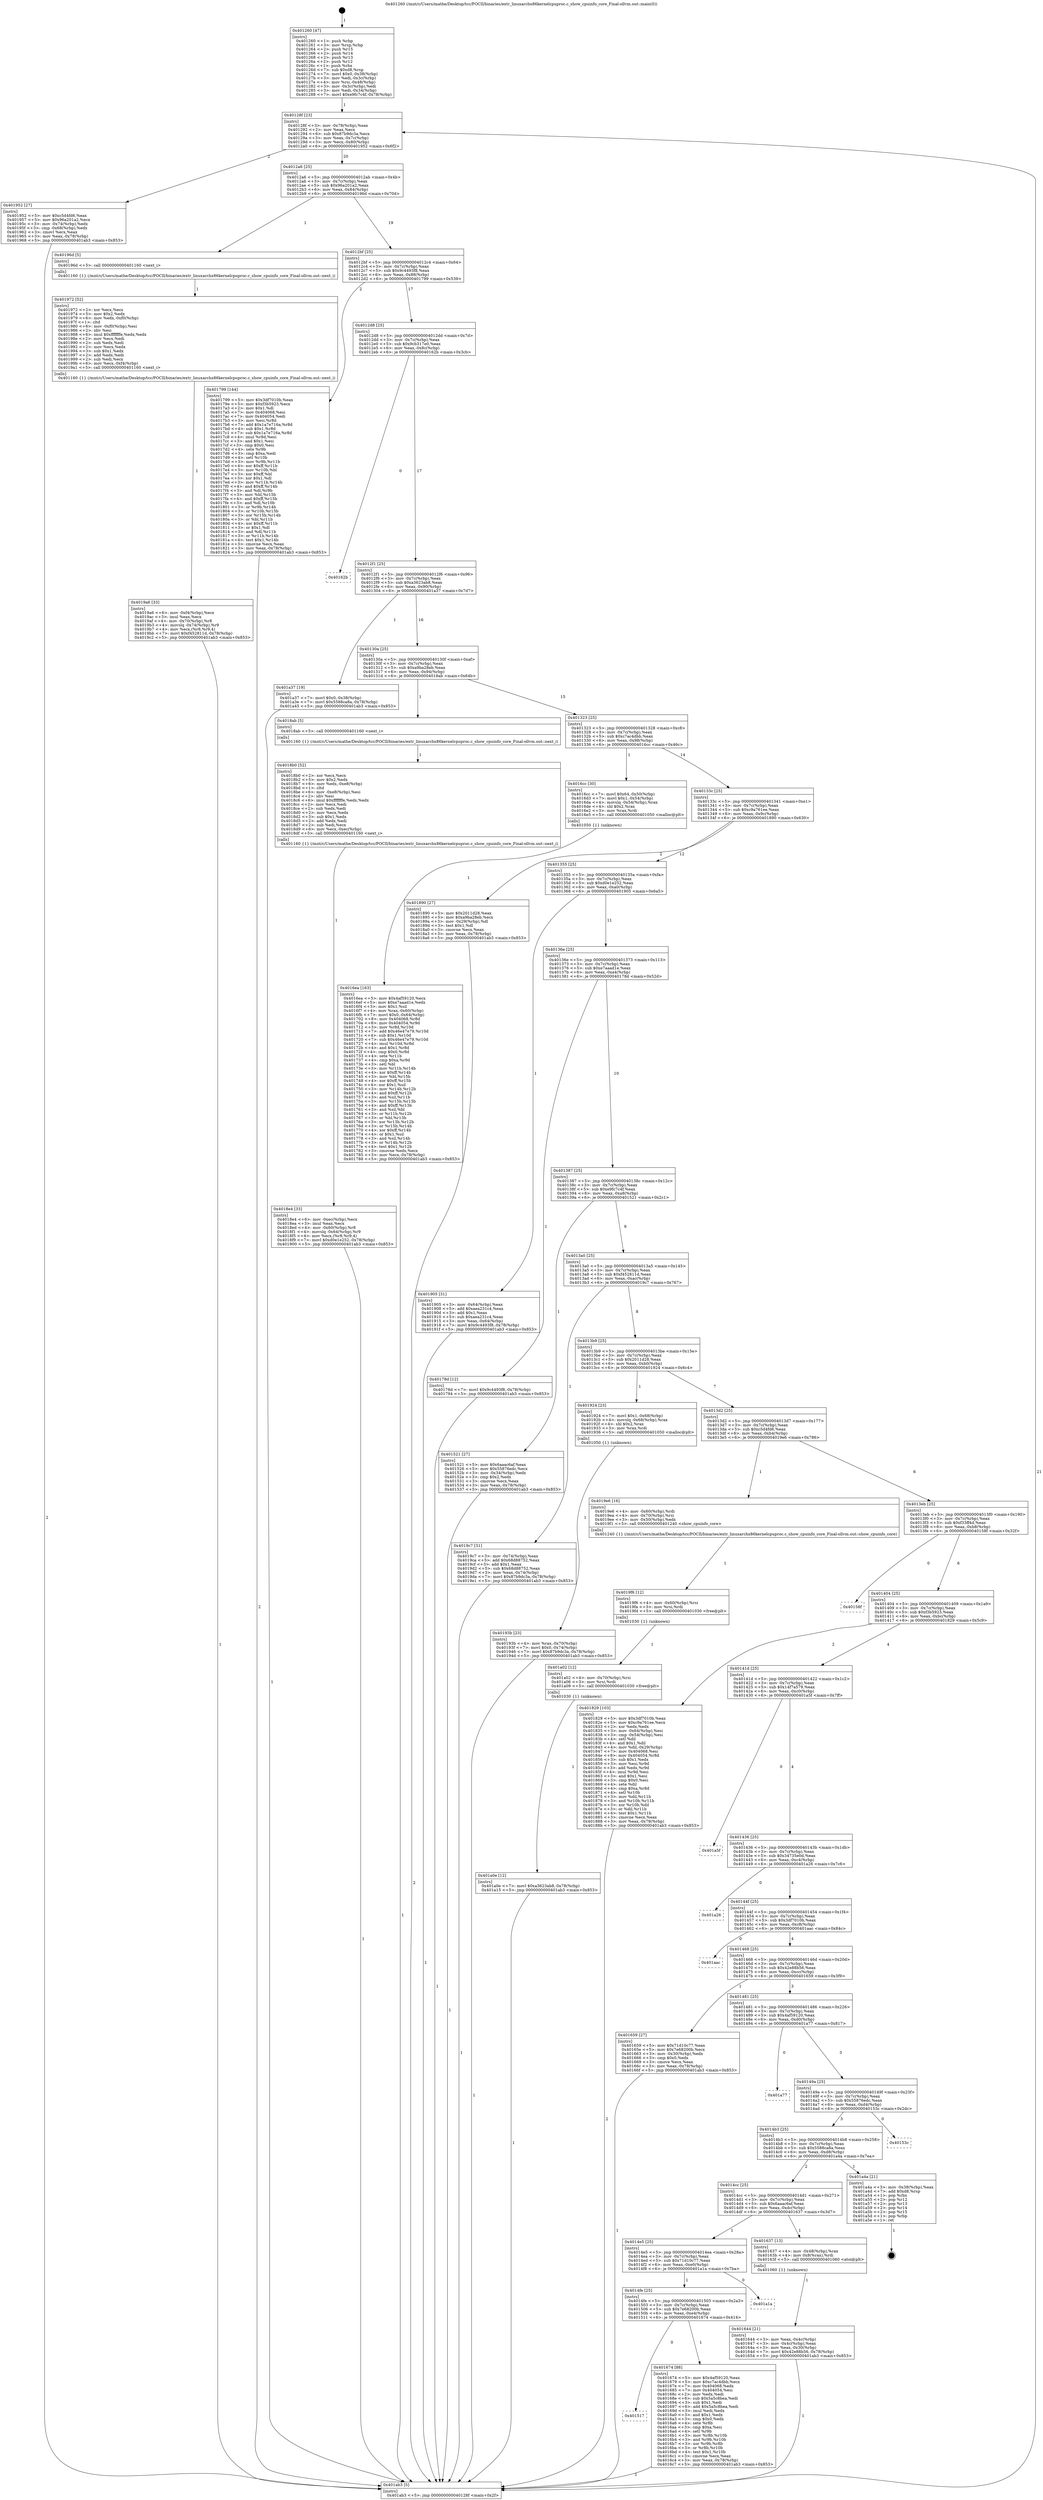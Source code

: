 digraph "0x401260" {
  label = "0x401260 (/mnt/c/Users/mathe/Desktop/tcc/POCII/binaries/extr_linuxarchx86kernelcpuproc.c_show_cpuinfo_core_Final-ollvm.out::main(0))"
  labelloc = "t"
  node[shape=record]

  Entry [label="",width=0.3,height=0.3,shape=circle,fillcolor=black,style=filled]
  "0x40128f" [label="{
     0x40128f [23]\l
     | [instrs]\l
     &nbsp;&nbsp;0x40128f \<+3\>: mov -0x78(%rbp),%eax\l
     &nbsp;&nbsp;0x401292 \<+2\>: mov %eax,%ecx\l
     &nbsp;&nbsp;0x401294 \<+6\>: sub $0x87b9dc3a,%ecx\l
     &nbsp;&nbsp;0x40129a \<+3\>: mov %eax,-0x7c(%rbp)\l
     &nbsp;&nbsp;0x40129d \<+3\>: mov %ecx,-0x80(%rbp)\l
     &nbsp;&nbsp;0x4012a0 \<+6\>: je 0000000000401952 \<main+0x6f2\>\l
  }"]
  "0x401952" [label="{
     0x401952 [27]\l
     | [instrs]\l
     &nbsp;&nbsp;0x401952 \<+5\>: mov $0xc5d4fd6,%eax\l
     &nbsp;&nbsp;0x401957 \<+5\>: mov $0x96a201a2,%ecx\l
     &nbsp;&nbsp;0x40195c \<+3\>: mov -0x74(%rbp),%edx\l
     &nbsp;&nbsp;0x40195f \<+3\>: cmp -0x68(%rbp),%edx\l
     &nbsp;&nbsp;0x401962 \<+3\>: cmovl %ecx,%eax\l
     &nbsp;&nbsp;0x401965 \<+3\>: mov %eax,-0x78(%rbp)\l
     &nbsp;&nbsp;0x401968 \<+5\>: jmp 0000000000401ab3 \<main+0x853\>\l
  }"]
  "0x4012a6" [label="{
     0x4012a6 [25]\l
     | [instrs]\l
     &nbsp;&nbsp;0x4012a6 \<+5\>: jmp 00000000004012ab \<main+0x4b\>\l
     &nbsp;&nbsp;0x4012ab \<+3\>: mov -0x7c(%rbp),%eax\l
     &nbsp;&nbsp;0x4012ae \<+5\>: sub $0x96a201a2,%eax\l
     &nbsp;&nbsp;0x4012b3 \<+6\>: mov %eax,-0x84(%rbp)\l
     &nbsp;&nbsp;0x4012b9 \<+6\>: je 000000000040196d \<main+0x70d\>\l
  }"]
  Exit [label="",width=0.3,height=0.3,shape=circle,fillcolor=black,style=filled,peripheries=2]
  "0x40196d" [label="{
     0x40196d [5]\l
     | [instrs]\l
     &nbsp;&nbsp;0x40196d \<+5\>: call 0000000000401160 \<next_i\>\l
     | [calls]\l
     &nbsp;&nbsp;0x401160 \{1\} (/mnt/c/Users/mathe/Desktop/tcc/POCII/binaries/extr_linuxarchx86kernelcpuproc.c_show_cpuinfo_core_Final-ollvm.out::next_i)\l
  }"]
  "0x4012bf" [label="{
     0x4012bf [25]\l
     | [instrs]\l
     &nbsp;&nbsp;0x4012bf \<+5\>: jmp 00000000004012c4 \<main+0x64\>\l
     &nbsp;&nbsp;0x4012c4 \<+3\>: mov -0x7c(%rbp),%eax\l
     &nbsp;&nbsp;0x4012c7 \<+5\>: sub $0x9c4493f8,%eax\l
     &nbsp;&nbsp;0x4012cc \<+6\>: mov %eax,-0x88(%rbp)\l
     &nbsp;&nbsp;0x4012d2 \<+6\>: je 0000000000401799 \<main+0x539\>\l
  }"]
  "0x401a0e" [label="{
     0x401a0e [12]\l
     | [instrs]\l
     &nbsp;&nbsp;0x401a0e \<+7\>: movl $0xa3623ab8,-0x78(%rbp)\l
     &nbsp;&nbsp;0x401a15 \<+5\>: jmp 0000000000401ab3 \<main+0x853\>\l
  }"]
  "0x401799" [label="{
     0x401799 [144]\l
     | [instrs]\l
     &nbsp;&nbsp;0x401799 \<+5\>: mov $0x3df7010b,%eax\l
     &nbsp;&nbsp;0x40179e \<+5\>: mov $0xf3b5923,%ecx\l
     &nbsp;&nbsp;0x4017a3 \<+2\>: mov $0x1,%dl\l
     &nbsp;&nbsp;0x4017a5 \<+7\>: mov 0x404068,%esi\l
     &nbsp;&nbsp;0x4017ac \<+7\>: mov 0x404054,%edi\l
     &nbsp;&nbsp;0x4017b3 \<+3\>: mov %esi,%r8d\l
     &nbsp;&nbsp;0x4017b6 \<+7\>: add $0x1a7e716a,%r8d\l
     &nbsp;&nbsp;0x4017bd \<+4\>: sub $0x1,%r8d\l
     &nbsp;&nbsp;0x4017c1 \<+7\>: sub $0x1a7e716a,%r8d\l
     &nbsp;&nbsp;0x4017c8 \<+4\>: imul %r8d,%esi\l
     &nbsp;&nbsp;0x4017cc \<+3\>: and $0x1,%esi\l
     &nbsp;&nbsp;0x4017cf \<+3\>: cmp $0x0,%esi\l
     &nbsp;&nbsp;0x4017d2 \<+4\>: sete %r9b\l
     &nbsp;&nbsp;0x4017d6 \<+3\>: cmp $0xa,%edi\l
     &nbsp;&nbsp;0x4017d9 \<+4\>: setl %r10b\l
     &nbsp;&nbsp;0x4017dd \<+3\>: mov %r9b,%r11b\l
     &nbsp;&nbsp;0x4017e0 \<+4\>: xor $0xff,%r11b\l
     &nbsp;&nbsp;0x4017e4 \<+3\>: mov %r10b,%bl\l
     &nbsp;&nbsp;0x4017e7 \<+3\>: xor $0xff,%bl\l
     &nbsp;&nbsp;0x4017ea \<+3\>: xor $0x1,%dl\l
     &nbsp;&nbsp;0x4017ed \<+3\>: mov %r11b,%r14b\l
     &nbsp;&nbsp;0x4017f0 \<+4\>: and $0xff,%r14b\l
     &nbsp;&nbsp;0x4017f4 \<+3\>: and %dl,%r9b\l
     &nbsp;&nbsp;0x4017f7 \<+3\>: mov %bl,%r15b\l
     &nbsp;&nbsp;0x4017fa \<+4\>: and $0xff,%r15b\l
     &nbsp;&nbsp;0x4017fe \<+3\>: and %dl,%r10b\l
     &nbsp;&nbsp;0x401801 \<+3\>: or %r9b,%r14b\l
     &nbsp;&nbsp;0x401804 \<+3\>: or %r10b,%r15b\l
     &nbsp;&nbsp;0x401807 \<+3\>: xor %r15b,%r14b\l
     &nbsp;&nbsp;0x40180a \<+3\>: or %bl,%r11b\l
     &nbsp;&nbsp;0x40180d \<+4\>: xor $0xff,%r11b\l
     &nbsp;&nbsp;0x401811 \<+3\>: or $0x1,%dl\l
     &nbsp;&nbsp;0x401814 \<+3\>: and %dl,%r11b\l
     &nbsp;&nbsp;0x401817 \<+3\>: or %r11b,%r14b\l
     &nbsp;&nbsp;0x40181a \<+4\>: test $0x1,%r14b\l
     &nbsp;&nbsp;0x40181e \<+3\>: cmovne %ecx,%eax\l
     &nbsp;&nbsp;0x401821 \<+3\>: mov %eax,-0x78(%rbp)\l
     &nbsp;&nbsp;0x401824 \<+5\>: jmp 0000000000401ab3 \<main+0x853\>\l
  }"]
  "0x4012d8" [label="{
     0x4012d8 [25]\l
     | [instrs]\l
     &nbsp;&nbsp;0x4012d8 \<+5\>: jmp 00000000004012dd \<main+0x7d\>\l
     &nbsp;&nbsp;0x4012dd \<+3\>: mov -0x7c(%rbp),%eax\l
     &nbsp;&nbsp;0x4012e0 \<+5\>: sub $0x9cb317e0,%eax\l
     &nbsp;&nbsp;0x4012e5 \<+6\>: mov %eax,-0x8c(%rbp)\l
     &nbsp;&nbsp;0x4012eb \<+6\>: je 000000000040162b \<main+0x3cb\>\l
  }"]
  "0x401a02" [label="{
     0x401a02 [12]\l
     | [instrs]\l
     &nbsp;&nbsp;0x401a02 \<+4\>: mov -0x70(%rbp),%rsi\l
     &nbsp;&nbsp;0x401a06 \<+3\>: mov %rsi,%rdi\l
     &nbsp;&nbsp;0x401a09 \<+5\>: call 0000000000401030 \<free@plt\>\l
     | [calls]\l
     &nbsp;&nbsp;0x401030 \{1\} (unknown)\l
  }"]
  "0x40162b" [label="{
     0x40162b\l
  }", style=dashed]
  "0x4012f1" [label="{
     0x4012f1 [25]\l
     | [instrs]\l
     &nbsp;&nbsp;0x4012f1 \<+5\>: jmp 00000000004012f6 \<main+0x96\>\l
     &nbsp;&nbsp;0x4012f6 \<+3\>: mov -0x7c(%rbp),%eax\l
     &nbsp;&nbsp;0x4012f9 \<+5\>: sub $0xa3623ab8,%eax\l
     &nbsp;&nbsp;0x4012fe \<+6\>: mov %eax,-0x90(%rbp)\l
     &nbsp;&nbsp;0x401304 \<+6\>: je 0000000000401a37 \<main+0x7d7\>\l
  }"]
  "0x4019f6" [label="{
     0x4019f6 [12]\l
     | [instrs]\l
     &nbsp;&nbsp;0x4019f6 \<+4\>: mov -0x60(%rbp),%rsi\l
     &nbsp;&nbsp;0x4019fa \<+3\>: mov %rsi,%rdi\l
     &nbsp;&nbsp;0x4019fd \<+5\>: call 0000000000401030 \<free@plt\>\l
     | [calls]\l
     &nbsp;&nbsp;0x401030 \{1\} (unknown)\l
  }"]
  "0x401a37" [label="{
     0x401a37 [19]\l
     | [instrs]\l
     &nbsp;&nbsp;0x401a37 \<+7\>: movl $0x0,-0x38(%rbp)\l
     &nbsp;&nbsp;0x401a3e \<+7\>: movl $0x5588ca8a,-0x78(%rbp)\l
     &nbsp;&nbsp;0x401a45 \<+5\>: jmp 0000000000401ab3 \<main+0x853\>\l
  }"]
  "0x40130a" [label="{
     0x40130a [25]\l
     | [instrs]\l
     &nbsp;&nbsp;0x40130a \<+5\>: jmp 000000000040130f \<main+0xaf\>\l
     &nbsp;&nbsp;0x40130f \<+3\>: mov -0x7c(%rbp),%eax\l
     &nbsp;&nbsp;0x401312 \<+5\>: sub $0xa9ba28eb,%eax\l
     &nbsp;&nbsp;0x401317 \<+6\>: mov %eax,-0x94(%rbp)\l
     &nbsp;&nbsp;0x40131d \<+6\>: je 00000000004018ab \<main+0x64b\>\l
  }"]
  "0x4019a6" [label="{
     0x4019a6 [33]\l
     | [instrs]\l
     &nbsp;&nbsp;0x4019a6 \<+6\>: mov -0xf4(%rbp),%ecx\l
     &nbsp;&nbsp;0x4019ac \<+3\>: imul %eax,%ecx\l
     &nbsp;&nbsp;0x4019af \<+4\>: mov -0x70(%rbp),%r8\l
     &nbsp;&nbsp;0x4019b3 \<+4\>: movslq -0x74(%rbp),%r9\l
     &nbsp;&nbsp;0x4019b7 \<+4\>: mov %ecx,(%r8,%r9,4)\l
     &nbsp;&nbsp;0x4019bb \<+7\>: movl $0xf452811d,-0x78(%rbp)\l
     &nbsp;&nbsp;0x4019c2 \<+5\>: jmp 0000000000401ab3 \<main+0x853\>\l
  }"]
  "0x4018ab" [label="{
     0x4018ab [5]\l
     | [instrs]\l
     &nbsp;&nbsp;0x4018ab \<+5\>: call 0000000000401160 \<next_i\>\l
     | [calls]\l
     &nbsp;&nbsp;0x401160 \{1\} (/mnt/c/Users/mathe/Desktop/tcc/POCII/binaries/extr_linuxarchx86kernelcpuproc.c_show_cpuinfo_core_Final-ollvm.out::next_i)\l
  }"]
  "0x401323" [label="{
     0x401323 [25]\l
     | [instrs]\l
     &nbsp;&nbsp;0x401323 \<+5\>: jmp 0000000000401328 \<main+0xc8\>\l
     &nbsp;&nbsp;0x401328 \<+3\>: mov -0x7c(%rbp),%eax\l
     &nbsp;&nbsp;0x40132b \<+5\>: sub $0xc7ac4dbb,%eax\l
     &nbsp;&nbsp;0x401330 \<+6\>: mov %eax,-0x98(%rbp)\l
     &nbsp;&nbsp;0x401336 \<+6\>: je 00000000004016cc \<main+0x46c\>\l
  }"]
  "0x401972" [label="{
     0x401972 [52]\l
     | [instrs]\l
     &nbsp;&nbsp;0x401972 \<+2\>: xor %ecx,%ecx\l
     &nbsp;&nbsp;0x401974 \<+5\>: mov $0x2,%edx\l
     &nbsp;&nbsp;0x401979 \<+6\>: mov %edx,-0xf0(%rbp)\l
     &nbsp;&nbsp;0x40197f \<+1\>: cltd\l
     &nbsp;&nbsp;0x401980 \<+6\>: mov -0xf0(%rbp),%esi\l
     &nbsp;&nbsp;0x401986 \<+2\>: idiv %esi\l
     &nbsp;&nbsp;0x401988 \<+6\>: imul $0xfffffffe,%edx,%edx\l
     &nbsp;&nbsp;0x40198e \<+2\>: mov %ecx,%edi\l
     &nbsp;&nbsp;0x401990 \<+2\>: sub %edx,%edi\l
     &nbsp;&nbsp;0x401992 \<+2\>: mov %ecx,%edx\l
     &nbsp;&nbsp;0x401994 \<+3\>: sub $0x1,%edx\l
     &nbsp;&nbsp;0x401997 \<+2\>: add %edx,%edi\l
     &nbsp;&nbsp;0x401999 \<+2\>: sub %edi,%ecx\l
     &nbsp;&nbsp;0x40199b \<+6\>: mov %ecx,-0xf4(%rbp)\l
     &nbsp;&nbsp;0x4019a1 \<+5\>: call 0000000000401160 \<next_i\>\l
     | [calls]\l
     &nbsp;&nbsp;0x401160 \{1\} (/mnt/c/Users/mathe/Desktop/tcc/POCII/binaries/extr_linuxarchx86kernelcpuproc.c_show_cpuinfo_core_Final-ollvm.out::next_i)\l
  }"]
  "0x4016cc" [label="{
     0x4016cc [30]\l
     | [instrs]\l
     &nbsp;&nbsp;0x4016cc \<+7\>: movl $0x64,-0x50(%rbp)\l
     &nbsp;&nbsp;0x4016d3 \<+7\>: movl $0x1,-0x54(%rbp)\l
     &nbsp;&nbsp;0x4016da \<+4\>: movslq -0x54(%rbp),%rax\l
     &nbsp;&nbsp;0x4016de \<+4\>: shl $0x2,%rax\l
     &nbsp;&nbsp;0x4016e2 \<+3\>: mov %rax,%rdi\l
     &nbsp;&nbsp;0x4016e5 \<+5\>: call 0000000000401050 \<malloc@plt\>\l
     | [calls]\l
     &nbsp;&nbsp;0x401050 \{1\} (unknown)\l
  }"]
  "0x40133c" [label="{
     0x40133c [25]\l
     | [instrs]\l
     &nbsp;&nbsp;0x40133c \<+5\>: jmp 0000000000401341 \<main+0xe1\>\l
     &nbsp;&nbsp;0x401341 \<+3\>: mov -0x7c(%rbp),%eax\l
     &nbsp;&nbsp;0x401344 \<+5\>: sub $0xc9a761ee,%eax\l
     &nbsp;&nbsp;0x401349 \<+6\>: mov %eax,-0x9c(%rbp)\l
     &nbsp;&nbsp;0x40134f \<+6\>: je 0000000000401890 \<main+0x630\>\l
  }"]
  "0x40193b" [label="{
     0x40193b [23]\l
     | [instrs]\l
     &nbsp;&nbsp;0x40193b \<+4\>: mov %rax,-0x70(%rbp)\l
     &nbsp;&nbsp;0x40193f \<+7\>: movl $0x0,-0x74(%rbp)\l
     &nbsp;&nbsp;0x401946 \<+7\>: movl $0x87b9dc3a,-0x78(%rbp)\l
     &nbsp;&nbsp;0x40194d \<+5\>: jmp 0000000000401ab3 \<main+0x853\>\l
  }"]
  "0x401890" [label="{
     0x401890 [27]\l
     | [instrs]\l
     &nbsp;&nbsp;0x401890 \<+5\>: mov $0x2011d28,%eax\l
     &nbsp;&nbsp;0x401895 \<+5\>: mov $0xa9ba28eb,%ecx\l
     &nbsp;&nbsp;0x40189a \<+3\>: mov -0x29(%rbp),%dl\l
     &nbsp;&nbsp;0x40189d \<+3\>: test $0x1,%dl\l
     &nbsp;&nbsp;0x4018a0 \<+3\>: cmovne %ecx,%eax\l
     &nbsp;&nbsp;0x4018a3 \<+3\>: mov %eax,-0x78(%rbp)\l
     &nbsp;&nbsp;0x4018a6 \<+5\>: jmp 0000000000401ab3 \<main+0x853\>\l
  }"]
  "0x401355" [label="{
     0x401355 [25]\l
     | [instrs]\l
     &nbsp;&nbsp;0x401355 \<+5\>: jmp 000000000040135a \<main+0xfa\>\l
     &nbsp;&nbsp;0x40135a \<+3\>: mov -0x7c(%rbp),%eax\l
     &nbsp;&nbsp;0x40135d \<+5\>: sub $0xd0e1e252,%eax\l
     &nbsp;&nbsp;0x401362 \<+6\>: mov %eax,-0xa0(%rbp)\l
     &nbsp;&nbsp;0x401368 \<+6\>: je 0000000000401905 \<main+0x6a5\>\l
  }"]
  "0x4018e4" [label="{
     0x4018e4 [33]\l
     | [instrs]\l
     &nbsp;&nbsp;0x4018e4 \<+6\>: mov -0xec(%rbp),%ecx\l
     &nbsp;&nbsp;0x4018ea \<+3\>: imul %eax,%ecx\l
     &nbsp;&nbsp;0x4018ed \<+4\>: mov -0x60(%rbp),%r8\l
     &nbsp;&nbsp;0x4018f1 \<+4\>: movslq -0x64(%rbp),%r9\l
     &nbsp;&nbsp;0x4018f5 \<+4\>: mov %ecx,(%r8,%r9,4)\l
     &nbsp;&nbsp;0x4018f9 \<+7\>: movl $0xd0e1e252,-0x78(%rbp)\l
     &nbsp;&nbsp;0x401900 \<+5\>: jmp 0000000000401ab3 \<main+0x853\>\l
  }"]
  "0x401905" [label="{
     0x401905 [31]\l
     | [instrs]\l
     &nbsp;&nbsp;0x401905 \<+3\>: mov -0x64(%rbp),%eax\l
     &nbsp;&nbsp;0x401908 \<+5\>: add $0xaea231c4,%eax\l
     &nbsp;&nbsp;0x40190d \<+3\>: add $0x1,%eax\l
     &nbsp;&nbsp;0x401910 \<+5\>: sub $0xaea231c4,%eax\l
     &nbsp;&nbsp;0x401915 \<+3\>: mov %eax,-0x64(%rbp)\l
     &nbsp;&nbsp;0x401918 \<+7\>: movl $0x9c4493f8,-0x78(%rbp)\l
     &nbsp;&nbsp;0x40191f \<+5\>: jmp 0000000000401ab3 \<main+0x853\>\l
  }"]
  "0x40136e" [label="{
     0x40136e [25]\l
     | [instrs]\l
     &nbsp;&nbsp;0x40136e \<+5\>: jmp 0000000000401373 \<main+0x113\>\l
     &nbsp;&nbsp;0x401373 \<+3\>: mov -0x7c(%rbp),%eax\l
     &nbsp;&nbsp;0x401376 \<+5\>: sub $0xe7aaad1e,%eax\l
     &nbsp;&nbsp;0x40137b \<+6\>: mov %eax,-0xa4(%rbp)\l
     &nbsp;&nbsp;0x401381 \<+6\>: je 000000000040178d \<main+0x52d\>\l
  }"]
  "0x4018b0" [label="{
     0x4018b0 [52]\l
     | [instrs]\l
     &nbsp;&nbsp;0x4018b0 \<+2\>: xor %ecx,%ecx\l
     &nbsp;&nbsp;0x4018b2 \<+5\>: mov $0x2,%edx\l
     &nbsp;&nbsp;0x4018b7 \<+6\>: mov %edx,-0xe8(%rbp)\l
     &nbsp;&nbsp;0x4018bd \<+1\>: cltd\l
     &nbsp;&nbsp;0x4018be \<+6\>: mov -0xe8(%rbp),%esi\l
     &nbsp;&nbsp;0x4018c4 \<+2\>: idiv %esi\l
     &nbsp;&nbsp;0x4018c6 \<+6\>: imul $0xfffffffe,%edx,%edx\l
     &nbsp;&nbsp;0x4018cc \<+2\>: mov %ecx,%edi\l
     &nbsp;&nbsp;0x4018ce \<+2\>: sub %edx,%edi\l
     &nbsp;&nbsp;0x4018d0 \<+2\>: mov %ecx,%edx\l
     &nbsp;&nbsp;0x4018d2 \<+3\>: sub $0x1,%edx\l
     &nbsp;&nbsp;0x4018d5 \<+2\>: add %edx,%edi\l
     &nbsp;&nbsp;0x4018d7 \<+2\>: sub %edi,%ecx\l
     &nbsp;&nbsp;0x4018d9 \<+6\>: mov %ecx,-0xec(%rbp)\l
     &nbsp;&nbsp;0x4018df \<+5\>: call 0000000000401160 \<next_i\>\l
     | [calls]\l
     &nbsp;&nbsp;0x401160 \{1\} (/mnt/c/Users/mathe/Desktop/tcc/POCII/binaries/extr_linuxarchx86kernelcpuproc.c_show_cpuinfo_core_Final-ollvm.out::next_i)\l
  }"]
  "0x40178d" [label="{
     0x40178d [12]\l
     | [instrs]\l
     &nbsp;&nbsp;0x40178d \<+7\>: movl $0x9c4493f8,-0x78(%rbp)\l
     &nbsp;&nbsp;0x401794 \<+5\>: jmp 0000000000401ab3 \<main+0x853\>\l
  }"]
  "0x401387" [label="{
     0x401387 [25]\l
     | [instrs]\l
     &nbsp;&nbsp;0x401387 \<+5\>: jmp 000000000040138c \<main+0x12c\>\l
     &nbsp;&nbsp;0x40138c \<+3\>: mov -0x7c(%rbp),%eax\l
     &nbsp;&nbsp;0x40138f \<+5\>: sub $0xe9fc7c4f,%eax\l
     &nbsp;&nbsp;0x401394 \<+6\>: mov %eax,-0xa8(%rbp)\l
     &nbsp;&nbsp;0x40139a \<+6\>: je 0000000000401521 \<main+0x2c1\>\l
  }"]
  "0x4016ea" [label="{
     0x4016ea [163]\l
     | [instrs]\l
     &nbsp;&nbsp;0x4016ea \<+5\>: mov $0x4af59120,%ecx\l
     &nbsp;&nbsp;0x4016ef \<+5\>: mov $0xe7aaad1e,%edx\l
     &nbsp;&nbsp;0x4016f4 \<+3\>: mov $0x1,%sil\l
     &nbsp;&nbsp;0x4016f7 \<+4\>: mov %rax,-0x60(%rbp)\l
     &nbsp;&nbsp;0x4016fb \<+7\>: movl $0x0,-0x64(%rbp)\l
     &nbsp;&nbsp;0x401702 \<+8\>: mov 0x404068,%r8d\l
     &nbsp;&nbsp;0x40170a \<+8\>: mov 0x404054,%r9d\l
     &nbsp;&nbsp;0x401712 \<+3\>: mov %r8d,%r10d\l
     &nbsp;&nbsp;0x401715 \<+7\>: add $0x46e47e79,%r10d\l
     &nbsp;&nbsp;0x40171c \<+4\>: sub $0x1,%r10d\l
     &nbsp;&nbsp;0x401720 \<+7\>: sub $0x46e47e79,%r10d\l
     &nbsp;&nbsp;0x401727 \<+4\>: imul %r10d,%r8d\l
     &nbsp;&nbsp;0x40172b \<+4\>: and $0x1,%r8d\l
     &nbsp;&nbsp;0x40172f \<+4\>: cmp $0x0,%r8d\l
     &nbsp;&nbsp;0x401733 \<+4\>: sete %r11b\l
     &nbsp;&nbsp;0x401737 \<+4\>: cmp $0xa,%r9d\l
     &nbsp;&nbsp;0x40173b \<+3\>: setl %bl\l
     &nbsp;&nbsp;0x40173e \<+3\>: mov %r11b,%r14b\l
     &nbsp;&nbsp;0x401741 \<+4\>: xor $0xff,%r14b\l
     &nbsp;&nbsp;0x401745 \<+3\>: mov %bl,%r15b\l
     &nbsp;&nbsp;0x401748 \<+4\>: xor $0xff,%r15b\l
     &nbsp;&nbsp;0x40174c \<+4\>: xor $0x1,%sil\l
     &nbsp;&nbsp;0x401750 \<+3\>: mov %r14b,%r12b\l
     &nbsp;&nbsp;0x401753 \<+4\>: and $0xff,%r12b\l
     &nbsp;&nbsp;0x401757 \<+3\>: and %sil,%r11b\l
     &nbsp;&nbsp;0x40175a \<+3\>: mov %r15b,%r13b\l
     &nbsp;&nbsp;0x40175d \<+4\>: and $0xff,%r13b\l
     &nbsp;&nbsp;0x401761 \<+3\>: and %sil,%bl\l
     &nbsp;&nbsp;0x401764 \<+3\>: or %r11b,%r12b\l
     &nbsp;&nbsp;0x401767 \<+3\>: or %bl,%r13b\l
     &nbsp;&nbsp;0x40176a \<+3\>: xor %r13b,%r12b\l
     &nbsp;&nbsp;0x40176d \<+3\>: or %r15b,%r14b\l
     &nbsp;&nbsp;0x401770 \<+4\>: xor $0xff,%r14b\l
     &nbsp;&nbsp;0x401774 \<+4\>: or $0x1,%sil\l
     &nbsp;&nbsp;0x401778 \<+3\>: and %sil,%r14b\l
     &nbsp;&nbsp;0x40177b \<+3\>: or %r14b,%r12b\l
     &nbsp;&nbsp;0x40177e \<+4\>: test $0x1,%r12b\l
     &nbsp;&nbsp;0x401782 \<+3\>: cmovne %edx,%ecx\l
     &nbsp;&nbsp;0x401785 \<+3\>: mov %ecx,-0x78(%rbp)\l
     &nbsp;&nbsp;0x401788 \<+5\>: jmp 0000000000401ab3 \<main+0x853\>\l
  }"]
  "0x401521" [label="{
     0x401521 [27]\l
     | [instrs]\l
     &nbsp;&nbsp;0x401521 \<+5\>: mov $0x6aaac6af,%eax\l
     &nbsp;&nbsp;0x401526 \<+5\>: mov $0x55876edc,%ecx\l
     &nbsp;&nbsp;0x40152b \<+3\>: mov -0x34(%rbp),%edx\l
     &nbsp;&nbsp;0x40152e \<+3\>: cmp $0x2,%edx\l
     &nbsp;&nbsp;0x401531 \<+3\>: cmovne %ecx,%eax\l
     &nbsp;&nbsp;0x401534 \<+3\>: mov %eax,-0x78(%rbp)\l
     &nbsp;&nbsp;0x401537 \<+5\>: jmp 0000000000401ab3 \<main+0x853\>\l
  }"]
  "0x4013a0" [label="{
     0x4013a0 [25]\l
     | [instrs]\l
     &nbsp;&nbsp;0x4013a0 \<+5\>: jmp 00000000004013a5 \<main+0x145\>\l
     &nbsp;&nbsp;0x4013a5 \<+3\>: mov -0x7c(%rbp),%eax\l
     &nbsp;&nbsp;0x4013a8 \<+5\>: sub $0xf452811d,%eax\l
     &nbsp;&nbsp;0x4013ad \<+6\>: mov %eax,-0xac(%rbp)\l
     &nbsp;&nbsp;0x4013b3 \<+6\>: je 00000000004019c7 \<main+0x767\>\l
  }"]
  "0x401ab3" [label="{
     0x401ab3 [5]\l
     | [instrs]\l
     &nbsp;&nbsp;0x401ab3 \<+5\>: jmp 000000000040128f \<main+0x2f\>\l
  }"]
  "0x401260" [label="{
     0x401260 [47]\l
     | [instrs]\l
     &nbsp;&nbsp;0x401260 \<+1\>: push %rbp\l
     &nbsp;&nbsp;0x401261 \<+3\>: mov %rsp,%rbp\l
     &nbsp;&nbsp;0x401264 \<+2\>: push %r15\l
     &nbsp;&nbsp;0x401266 \<+2\>: push %r14\l
     &nbsp;&nbsp;0x401268 \<+2\>: push %r13\l
     &nbsp;&nbsp;0x40126a \<+2\>: push %r12\l
     &nbsp;&nbsp;0x40126c \<+1\>: push %rbx\l
     &nbsp;&nbsp;0x40126d \<+7\>: sub $0xd8,%rsp\l
     &nbsp;&nbsp;0x401274 \<+7\>: movl $0x0,-0x38(%rbp)\l
     &nbsp;&nbsp;0x40127b \<+3\>: mov %edi,-0x3c(%rbp)\l
     &nbsp;&nbsp;0x40127e \<+4\>: mov %rsi,-0x48(%rbp)\l
     &nbsp;&nbsp;0x401282 \<+3\>: mov -0x3c(%rbp),%edi\l
     &nbsp;&nbsp;0x401285 \<+3\>: mov %edi,-0x34(%rbp)\l
     &nbsp;&nbsp;0x401288 \<+7\>: movl $0xe9fc7c4f,-0x78(%rbp)\l
  }"]
  "0x401517" [label="{
     0x401517\l
  }", style=dashed]
  "0x4019c7" [label="{
     0x4019c7 [31]\l
     | [instrs]\l
     &nbsp;&nbsp;0x4019c7 \<+3\>: mov -0x74(%rbp),%eax\l
     &nbsp;&nbsp;0x4019ca \<+5\>: add $0x68d88752,%eax\l
     &nbsp;&nbsp;0x4019cf \<+3\>: add $0x1,%eax\l
     &nbsp;&nbsp;0x4019d2 \<+5\>: sub $0x68d88752,%eax\l
     &nbsp;&nbsp;0x4019d7 \<+3\>: mov %eax,-0x74(%rbp)\l
     &nbsp;&nbsp;0x4019da \<+7\>: movl $0x87b9dc3a,-0x78(%rbp)\l
     &nbsp;&nbsp;0x4019e1 \<+5\>: jmp 0000000000401ab3 \<main+0x853\>\l
  }"]
  "0x4013b9" [label="{
     0x4013b9 [25]\l
     | [instrs]\l
     &nbsp;&nbsp;0x4013b9 \<+5\>: jmp 00000000004013be \<main+0x15e\>\l
     &nbsp;&nbsp;0x4013be \<+3\>: mov -0x7c(%rbp),%eax\l
     &nbsp;&nbsp;0x4013c1 \<+5\>: sub $0x2011d28,%eax\l
     &nbsp;&nbsp;0x4013c6 \<+6\>: mov %eax,-0xb0(%rbp)\l
     &nbsp;&nbsp;0x4013cc \<+6\>: je 0000000000401924 \<main+0x6c4\>\l
  }"]
  "0x401674" [label="{
     0x401674 [88]\l
     | [instrs]\l
     &nbsp;&nbsp;0x401674 \<+5\>: mov $0x4af59120,%eax\l
     &nbsp;&nbsp;0x401679 \<+5\>: mov $0xc7ac4dbb,%ecx\l
     &nbsp;&nbsp;0x40167e \<+7\>: mov 0x404068,%edx\l
     &nbsp;&nbsp;0x401685 \<+7\>: mov 0x404054,%esi\l
     &nbsp;&nbsp;0x40168c \<+2\>: mov %edx,%edi\l
     &nbsp;&nbsp;0x40168e \<+6\>: sub $0x5a5c8bea,%edi\l
     &nbsp;&nbsp;0x401694 \<+3\>: sub $0x1,%edi\l
     &nbsp;&nbsp;0x401697 \<+6\>: add $0x5a5c8bea,%edi\l
     &nbsp;&nbsp;0x40169d \<+3\>: imul %edi,%edx\l
     &nbsp;&nbsp;0x4016a0 \<+3\>: and $0x1,%edx\l
     &nbsp;&nbsp;0x4016a3 \<+3\>: cmp $0x0,%edx\l
     &nbsp;&nbsp;0x4016a6 \<+4\>: sete %r8b\l
     &nbsp;&nbsp;0x4016aa \<+3\>: cmp $0xa,%esi\l
     &nbsp;&nbsp;0x4016ad \<+4\>: setl %r9b\l
     &nbsp;&nbsp;0x4016b1 \<+3\>: mov %r8b,%r10b\l
     &nbsp;&nbsp;0x4016b4 \<+3\>: and %r9b,%r10b\l
     &nbsp;&nbsp;0x4016b7 \<+3\>: xor %r9b,%r8b\l
     &nbsp;&nbsp;0x4016ba \<+3\>: or %r8b,%r10b\l
     &nbsp;&nbsp;0x4016bd \<+4\>: test $0x1,%r10b\l
     &nbsp;&nbsp;0x4016c1 \<+3\>: cmovne %ecx,%eax\l
     &nbsp;&nbsp;0x4016c4 \<+3\>: mov %eax,-0x78(%rbp)\l
     &nbsp;&nbsp;0x4016c7 \<+5\>: jmp 0000000000401ab3 \<main+0x853\>\l
  }"]
  "0x401924" [label="{
     0x401924 [23]\l
     | [instrs]\l
     &nbsp;&nbsp;0x401924 \<+7\>: movl $0x1,-0x68(%rbp)\l
     &nbsp;&nbsp;0x40192b \<+4\>: movslq -0x68(%rbp),%rax\l
     &nbsp;&nbsp;0x40192f \<+4\>: shl $0x2,%rax\l
     &nbsp;&nbsp;0x401933 \<+3\>: mov %rax,%rdi\l
     &nbsp;&nbsp;0x401936 \<+5\>: call 0000000000401050 \<malloc@plt\>\l
     | [calls]\l
     &nbsp;&nbsp;0x401050 \{1\} (unknown)\l
  }"]
  "0x4013d2" [label="{
     0x4013d2 [25]\l
     | [instrs]\l
     &nbsp;&nbsp;0x4013d2 \<+5\>: jmp 00000000004013d7 \<main+0x177\>\l
     &nbsp;&nbsp;0x4013d7 \<+3\>: mov -0x7c(%rbp),%eax\l
     &nbsp;&nbsp;0x4013da \<+5\>: sub $0xc5d4fd6,%eax\l
     &nbsp;&nbsp;0x4013df \<+6\>: mov %eax,-0xb4(%rbp)\l
     &nbsp;&nbsp;0x4013e5 \<+6\>: je 00000000004019e6 \<main+0x786\>\l
  }"]
  "0x4014fe" [label="{
     0x4014fe [25]\l
     | [instrs]\l
     &nbsp;&nbsp;0x4014fe \<+5\>: jmp 0000000000401503 \<main+0x2a3\>\l
     &nbsp;&nbsp;0x401503 \<+3\>: mov -0x7c(%rbp),%eax\l
     &nbsp;&nbsp;0x401506 \<+5\>: sub $0x7e68200b,%eax\l
     &nbsp;&nbsp;0x40150b \<+6\>: mov %eax,-0xe4(%rbp)\l
     &nbsp;&nbsp;0x401511 \<+6\>: je 0000000000401674 \<main+0x414\>\l
  }"]
  "0x4019e6" [label="{
     0x4019e6 [16]\l
     | [instrs]\l
     &nbsp;&nbsp;0x4019e6 \<+4\>: mov -0x60(%rbp),%rdi\l
     &nbsp;&nbsp;0x4019ea \<+4\>: mov -0x70(%rbp),%rsi\l
     &nbsp;&nbsp;0x4019ee \<+3\>: mov -0x50(%rbp),%edx\l
     &nbsp;&nbsp;0x4019f1 \<+5\>: call 0000000000401240 \<show_cpuinfo_core\>\l
     | [calls]\l
     &nbsp;&nbsp;0x401240 \{1\} (/mnt/c/Users/mathe/Desktop/tcc/POCII/binaries/extr_linuxarchx86kernelcpuproc.c_show_cpuinfo_core_Final-ollvm.out::show_cpuinfo_core)\l
  }"]
  "0x4013eb" [label="{
     0x4013eb [25]\l
     | [instrs]\l
     &nbsp;&nbsp;0x4013eb \<+5\>: jmp 00000000004013f0 \<main+0x190\>\l
     &nbsp;&nbsp;0x4013f0 \<+3\>: mov -0x7c(%rbp),%eax\l
     &nbsp;&nbsp;0x4013f3 \<+5\>: sub $0xf33ff4d,%eax\l
     &nbsp;&nbsp;0x4013f8 \<+6\>: mov %eax,-0xb8(%rbp)\l
     &nbsp;&nbsp;0x4013fe \<+6\>: je 000000000040158f \<main+0x32f\>\l
  }"]
  "0x401a1a" [label="{
     0x401a1a\l
  }", style=dashed]
  "0x40158f" [label="{
     0x40158f\l
  }", style=dashed]
  "0x401404" [label="{
     0x401404 [25]\l
     | [instrs]\l
     &nbsp;&nbsp;0x401404 \<+5\>: jmp 0000000000401409 \<main+0x1a9\>\l
     &nbsp;&nbsp;0x401409 \<+3\>: mov -0x7c(%rbp),%eax\l
     &nbsp;&nbsp;0x40140c \<+5\>: sub $0xf3b5923,%eax\l
     &nbsp;&nbsp;0x401411 \<+6\>: mov %eax,-0xbc(%rbp)\l
     &nbsp;&nbsp;0x401417 \<+6\>: je 0000000000401829 \<main+0x5c9\>\l
  }"]
  "0x401644" [label="{
     0x401644 [21]\l
     | [instrs]\l
     &nbsp;&nbsp;0x401644 \<+3\>: mov %eax,-0x4c(%rbp)\l
     &nbsp;&nbsp;0x401647 \<+3\>: mov -0x4c(%rbp),%eax\l
     &nbsp;&nbsp;0x40164a \<+3\>: mov %eax,-0x30(%rbp)\l
     &nbsp;&nbsp;0x40164d \<+7\>: movl $0x42e88b56,-0x78(%rbp)\l
     &nbsp;&nbsp;0x401654 \<+5\>: jmp 0000000000401ab3 \<main+0x853\>\l
  }"]
  "0x401829" [label="{
     0x401829 [103]\l
     | [instrs]\l
     &nbsp;&nbsp;0x401829 \<+5\>: mov $0x3df7010b,%eax\l
     &nbsp;&nbsp;0x40182e \<+5\>: mov $0xc9a761ee,%ecx\l
     &nbsp;&nbsp;0x401833 \<+2\>: xor %edx,%edx\l
     &nbsp;&nbsp;0x401835 \<+3\>: mov -0x64(%rbp),%esi\l
     &nbsp;&nbsp;0x401838 \<+3\>: cmp -0x54(%rbp),%esi\l
     &nbsp;&nbsp;0x40183b \<+4\>: setl %dil\l
     &nbsp;&nbsp;0x40183f \<+4\>: and $0x1,%dil\l
     &nbsp;&nbsp;0x401843 \<+4\>: mov %dil,-0x29(%rbp)\l
     &nbsp;&nbsp;0x401847 \<+7\>: mov 0x404068,%esi\l
     &nbsp;&nbsp;0x40184e \<+8\>: mov 0x404054,%r8d\l
     &nbsp;&nbsp;0x401856 \<+3\>: sub $0x1,%edx\l
     &nbsp;&nbsp;0x401859 \<+3\>: mov %esi,%r9d\l
     &nbsp;&nbsp;0x40185c \<+3\>: add %edx,%r9d\l
     &nbsp;&nbsp;0x40185f \<+4\>: imul %r9d,%esi\l
     &nbsp;&nbsp;0x401863 \<+3\>: and $0x1,%esi\l
     &nbsp;&nbsp;0x401866 \<+3\>: cmp $0x0,%esi\l
     &nbsp;&nbsp;0x401869 \<+4\>: sete %dil\l
     &nbsp;&nbsp;0x40186d \<+4\>: cmp $0xa,%r8d\l
     &nbsp;&nbsp;0x401871 \<+4\>: setl %r10b\l
     &nbsp;&nbsp;0x401875 \<+3\>: mov %dil,%r11b\l
     &nbsp;&nbsp;0x401878 \<+3\>: and %r10b,%r11b\l
     &nbsp;&nbsp;0x40187b \<+3\>: xor %r10b,%dil\l
     &nbsp;&nbsp;0x40187e \<+3\>: or %dil,%r11b\l
     &nbsp;&nbsp;0x401881 \<+4\>: test $0x1,%r11b\l
     &nbsp;&nbsp;0x401885 \<+3\>: cmovne %ecx,%eax\l
     &nbsp;&nbsp;0x401888 \<+3\>: mov %eax,-0x78(%rbp)\l
     &nbsp;&nbsp;0x40188b \<+5\>: jmp 0000000000401ab3 \<main+0x853\>\l
  }"]
  "0x40141d" [label="{
     0x40141d [25]\l
     | [instrs]\l
     &nbsp;&nbsp;0x40141d \<+5\>: jmp 0000000000401422 \<main+0x1c2\>\l
     &nbsp;&nbsp;0x401422 \<+3\>: mov -0x7c(%rbp),%eax\l
     &nbsp;&nbsp;0x401425 \<+5\>: sub $0x14f7a579,%eax\l
     &nbsp;&nbsp;0x40142a \<+6\>: mov %eax,-0xc0(%rbp)\l
     &nbsp;&nbsp;0x401430 \<+6\>: je 0000000000401a5f \<main+0x7ff\>\l
  }"]
  "0x4014e5" [label="{
     0x4014e5 [25]\l
     | [instrs]\l
     &nbsp;&nbsp;0x4014e5 \<+5\>: jmp 00000000004014ea \<main+0x28a\>\l
     &nbsp;&nbsp;0x4014ea \<+3\>: mov -0x7c(%rbp),%eax\l
     &nbsp;&nbsp;0x4014ed \<+5\>: sub $0x71d10c77,%eax\l
     &nbsp;&nbsp;0x4014f2 \<+6\>: mov %eax,-0xe0(%rbp)\l
     &nbsp;&nbsp;0x4014f8 \<+6\>: je 0000000000401a1a \<main+0x7ba\>\l
  }"]
  "0x401a5f" [label="{
     0x401a5f\l
  }", style=dashed]
  "0x401436" [label="{
     0x401436 [25]\l
     | [instrs]\l
     &nbsp;&nbsp;0x401436 \<+5\>: jmp 000000000040143b \<main+0x1db\>\l
     &nbsp;&nbsp;0x40143b \<+3\>: mov -0x7c(%rbp),%eax\l
     &nbsp;&nbsp;0x40143e \<+5\>: sub $0x34735e0d,%eax\l
     &nbsp;&nbsp;0x401443 \<+6\>: mov %eax,-0xc4(%rbp)\l
     &nbsp;&nbsp;0x401449 \<+6\>: je 0000000000401a26 \<main+0x7c6\>\l
  }"]
  "0x401637" [label="{
     0x401637 [13]\l
     | [instrs]\l
     &nbsp;&nbsp;0x401637 \<+4\>: mov -0x48(%rbp),%rax\l
     &nbsp;&nbsp;0x40163b \<+4\>: mov 0x8(%rax),%rdi\l
     &nbsp;&nbsp;0x40163f \<+5\>: call 0000000000401060 \<atoi@plt\>\l
     | [calls]\l
     &nbsp;&nbsp;0x401060 \{1\} (unknown)\l
  }"]
  "0x401a26" [label="{
     0x401a26\l
  }", style=dashed]
  "0x40144f" [label="{
     0x40144f [25]\l
     | [instrs]\l
     &nbsp;&nbsp;0x40144f \<+5\>: jmp 0000000000401454 \<main+0x1f4\>\l
     &nbsp;&nbsp;0x401454 \<+3\>: mov -0x7c(%rbp),%eax\l
     &nbsp;&nbsp;0x401457 \<+5\>: sub $0x3df7010b,%eax\l
     &nbsp;&nbsp;0x40145c \<+6\>: mov %eax,-0xc8(%rbp)\l
     &nbsp;&nbsp;0x401462 \<+6\>: je 0000000000401aac \<main+0x84c\>\l
  }"]
  "0x4014cc" [label="{
     0x4014cc [25]\l
     | [instrs]\l
     &nbsp;&nbsp;0x4014cc \<+5\>: jmp 00000000004014d1 \<main+0x271\>\l
     &nbsp;&nbsp;0x4014d1 \<+3\>: mov -0x7c(%rbp),%eax\l
     &nbsp;&nbsp;0x4014d4 \<+5\>: sub $0x6aaac6af,%eax\l
     &nbsp;&nbsp;0x4014d9 \<+6\>: mov %eax,-0xdc(%rbp)\l
     &nbsp;&nbsp;0x4014df \<+6\>: je 0000000000401637 \<main+0x3d7\>\l
  }"]
  "0x401aac" [label="{
     0x401aac\l
  }", style=dashed]
  "0x401468" [label="{
     0x401468 [25]\l
     | [instrs]\l
     &nbsp;&nbsp;0x401468 \<+5\>: jmp 000000000040146d \<main+0x20d\>\l
     &nbsp;&nbsp;0x40146d \<+3\>: mov -0x7c(%rbp),%eax\l
     &nbsp;&nbsp;0x401470 \<+5\>: sub $0x42e88b56,%eax\l
     &nbsp;&nbsp;0x401475 \<+6\>: mov %eax,-0xcc(%rbp)\l
     &nbsp;&nbsp;0x40147b \<+6\>: je 0000000000401659 \<main+0x3f9\>\l
  }"]
  "0x401a4a" [label="{
     0x401a4a [21]\l
     | [instrs]\l
     &nbsp;&nbsp;0x401a4a \<+3\>: mov -0x38(%rbp),%eax\l
     &nbsp;&nbsp;0x401a4d \<+7\>: add $0xd8,%rsp\l
     &nbsp;&nbsp;0x401a54 \<+1\>: pop %rbx\l
     &nbsp;&nbsp;0x401a55 \<+2\>: pop %r12\l
     &nbsp;&nbsp;0x401a57 \<+2\>: pop %r13\l
     &nbsp;&nbsp;0x401a59 \<+2\>: pop %r14\l
     &nbsp;&nbsp;0x401a5b \<+2\>: pop %r15\l
     &nbsp;&nbsp;0x401a5d \<+1\>: pop %rbp\l
     &nbsp;&nbsp;0x401a5e \<+1\>: ret\l
  }"]
  "0x401659" [label="{
     0x401659 [27]\l
     | [instrs]\l
     &nbsp;&nbsp;0x401659 \<+5\>: mov $0x71d10c77,%eax\l
     &nbsp;&nbsp;0x40165e \<+5\>: mov $0x7e68200b,%ecx\l
     &nbsp;&nbsp;0x401663 \<+3\>: mov -0x30(%rbp),%edx\l
     &nbsp;&nbsp;0x401666 \<+3\>: cmp $0x0,%edx\l
     &nbsp;&nbsp;0x401669 \<+3\>: cmove %ecx,%eax\l
     &nbsp;&nbsp;0x40166c \<+3\>: mov %eax,-0x78(%rbp)\l
     &nbsp;&nbsp;0x40166f \<+5\>: jmp 0000000000401ab3 \<main+0x853\>\l
  }"]
  "0x401481" [label="{
     0x401481 [25]\l
     | [instrs]\l
     &nbsp;&nbsp;0x401481 \<+5\>: jmp 0000000000401486 \<main+0x226\>\l
     &nbsp;&nbsp;0x401486 \<+3\>: mov -0x7c(%rbp),%eax\l
     &nbsp;&nbsp;0x401489 \<+5\>: sub $0x4af59120,%eax\l
     &nbsp;&nbsp;0x40148e \<+6\>: mov %eax,-0xd0(%rbp)\l
     &nbsp;&nbsp;0x401494 \<+6\>: je 0000000000401a77 \<main+0x817\>\l
  }"]
  "0x4014b3" [label="{
     0x4014b3 [25]\l
     | [instrs]\l
     &nbsp;&nbsp;0x4014b3 \<+5\>: jmp 00000000004014b8 \<main+0x258\>\l
     &nbsp;&nbsp;0x4014b8 \<+3\>: mov -0x7c(%rbp),%eax\l
     &nbsp;&nbsp;0x4014bb \<+5\>: sub $0x5588ca8a,%eax\l
     &nbsp;&nbsp;0x4014c0 \<+6\>: mov %eax,-0xd8(%rbp)\l
     &nbsp;&nbsp;0x4014c6 \<+6\>: je 0000000000401a4a \<main+0x7ea\>\l
  }"]
  "0x401a77" [label="{
     0x401a77\l
  }", style=dashed]
  "0x40149a" [label="{
     0x40149a [25]\l
     | [instrs]\l
     &nbsp;&nbsp;0x40149a \<+5\>: jmp 000000000040149f \<main+0x23f\>\l
     &nbsp;&nbsp;0x40149f \<+3\>: mov -0x7c(%rbp),%eax\l
     &nbsp;&nbsp;0x4014a2 \<+5\>: sub $0x55876edc,%eax\l
     &nbsp;&nbsp;0x4014a7 \<+6\>: mov %eax,-0xd4(%rbp)\l
     &nbsp;&nbsp;0x4014ad \<+6\>: je 000000000040153c \<main+0x2dc\>\l
  }"]
  "0x40153c" [label="{
     0x40153c\l
  }", style=dashed]
  Entry -> "0x401260" [label=" 1"]
  "0x40128f" -> "0x401952" [label=" 2"]
  "0x40128f" -> "0x4012a6" [label=" 20"]
  "0x401a4a" -> Exit [label=" 1"]
  "0x4012a6" -> "0x40196d" [label=" 1"]
  "0x4012a6" -> "0x4012bf" [label=" 19"]
  "0x401a37" -> "0x401ab3" [label=" 1"]
  "0x4012bf" -> "0x401799" [label=" 2"]
  "0x4012bf" -> "0x4012d8" [label=" 17"]
  "0x401a0e" -> "0x401ab3" [label=" 1"]
  "0x4012d8" -> "0x40162b" [label=" 0"]
  "0x4012d8" -> "0x4012f1" [label=" 17"]
  "0x401a02" -> "0x401a0e" [label=" 1"]
  "0x4012f1" -> "0x401a37" [label=" 1"]
  "0x4012f1" -> "0x40130a" [label=" 16"]
  "0x4019f6" -> "0x401a02" [label=" 1"]
  "0x40130a" -> "0x4018ab" [label=" 1"]
  "0x40130a" -> "0x401323" [label=" 15"]
  "0x4019e6" -> "0x4019f6" [label=" 1"]
  "0x401323" -> "0x4016cc" [label=" 1"]
  "0x401323" -> "0x40133c" [label=" 14"]
  "0x4019c7" -> "0x401ab3" [label=" 1"]
  "0x40133c" -> "0x401890" [label=" 2"]
  "0x40133c" -> "0x401355" [label=" 12"]
  "0x4019a6" -> "0x401ab3" [label=" 1"]
  "0x401355" -> "0x401905" [label=" 1"]
  "0x401355" -> "0x40136e" [label=" 11"]
  "0x401972" -> "0x4019a6" [label=" 1"]
  "0x40136e" -> "0x40178d" [label=" 1"]
  "0x40136e" -> "0x401387" [label=" 10"]
  "0x40196d" -> "0x401972" [label=" 1"]
  "0x401387" -> "0x401521" [label=" 1"]
  "0x401387" -> "0x4013a0" [label=" 9"]
  "0x401521" -> "0x401ab3" [label=" 1"]
  "0x401260" -> "0x40128f" [label=" 1"]
  "0x401ab3" -> "0x40128f" [label=" 21"]
  "0x401952" -> "0x401ab3" [label=" 2"]
  "0x4013a0" -> "0x4019c7" [label=" 1"]
  "0x4013a0" -> "0x4013b9" [label=" 8"]
  "0x40193b" -> "0x401ab3" [label=" 1"]
  "0x4013b9" -> "0x401924" [label=" 1"]
  "0x4013b9" -> "0x4013d2" [label=" 7"]
  "0x401924" -> "0x40193b" [label=" 1"]
  "0x4013d2" -> "0x4019e6" [label=" 1"]
  "0x4013d2" -> "0x4013eb" [label=" 6"]
  "0x4018e4" -> "0x401ab3" [label=" 1"]
  "0x4013eb" -> "0x40158f" [label=" 0"]
  "0x4013eb" -> "0x401404" [label=" 6"]
  "0x4018b0" -> "0x4018e4" [label=" 1"]
  "0x401404" -> "0x401829" [label=" 2"]
  "0x401404" -> "0x40141d" [label=" 4"]
  "0x401890" -> "0x401ab3" [label=" 2"]
  "0x40141d" -> "0x401a5f" [label=" 0"]
  "0x40141d" -> "0x401436" [label=" 4"]
  "0x401829" -> "0x401ab3" [label=" 2"]
  "0x401436" -> "0x401a26" [label=" 0"]
  "0x401436" -> "0x40144f" [label=" 4"]
  "0x401799" -> "0x401ab3" [label=" 2"]
  "0x40144f" -> "0x401aac" [label=" 0"]
  "0x40144f" -> "0x401468" [label=" 4"]
  "0x4016ea" -> "0x401ab3" [label=" 1"]
  "0x401468" -> "0x401659" [label=" 1"]
  "0x401468" -> "0x401481" [label=" 3"]
  "0x4016cc" -> "0x4016ea" [label=" 1"]
  "0x401481" -> "0x401a77" [label=" 0"]
  "0x401481" -> "0x40149a" [label=" 3"]
  "0x4014fe" -> "0x401517" [label=" 0"]
  "0x40149a" -> "0x40153c" [label=" 0"]
  "0x40149a" -> "0x4014b3" [label=" 3"]
  "0x401674" -> "0x401ab3" [label=" 1"]
  "0x4014b3" -> "0x401a4a" [label=" 1"]
  "0x4014b3" -> "0x4014cc" [label=" 2"]
  "0x40178d" -> "0x401ab3" [label=" 1"]
  "0x4014cc" -> "0x401637" [label=" 1"]
  "0x4014cc" -> "0x4014e5" [label=" 1"]
  "0x401637" -> "0x401644" [label=" 1"]
  "0x401644" -> "0x401ab3" [label=" 1"]
  "0x401659" -> "0x401ab3" [label=" 1"]
  "0x4018ab" -> "0x4018b0" [label=" 1"]
  "0x4014e5" -> "0x401a1a" [label=" 0"]
  "0x4014e5" -> "0x4014fe" [label=" 1"]
  "0x401905" -> "0x401ab3" [label=" 1"]
  "0x4014fe" -> "0x401674" [label=" 1"]
}
